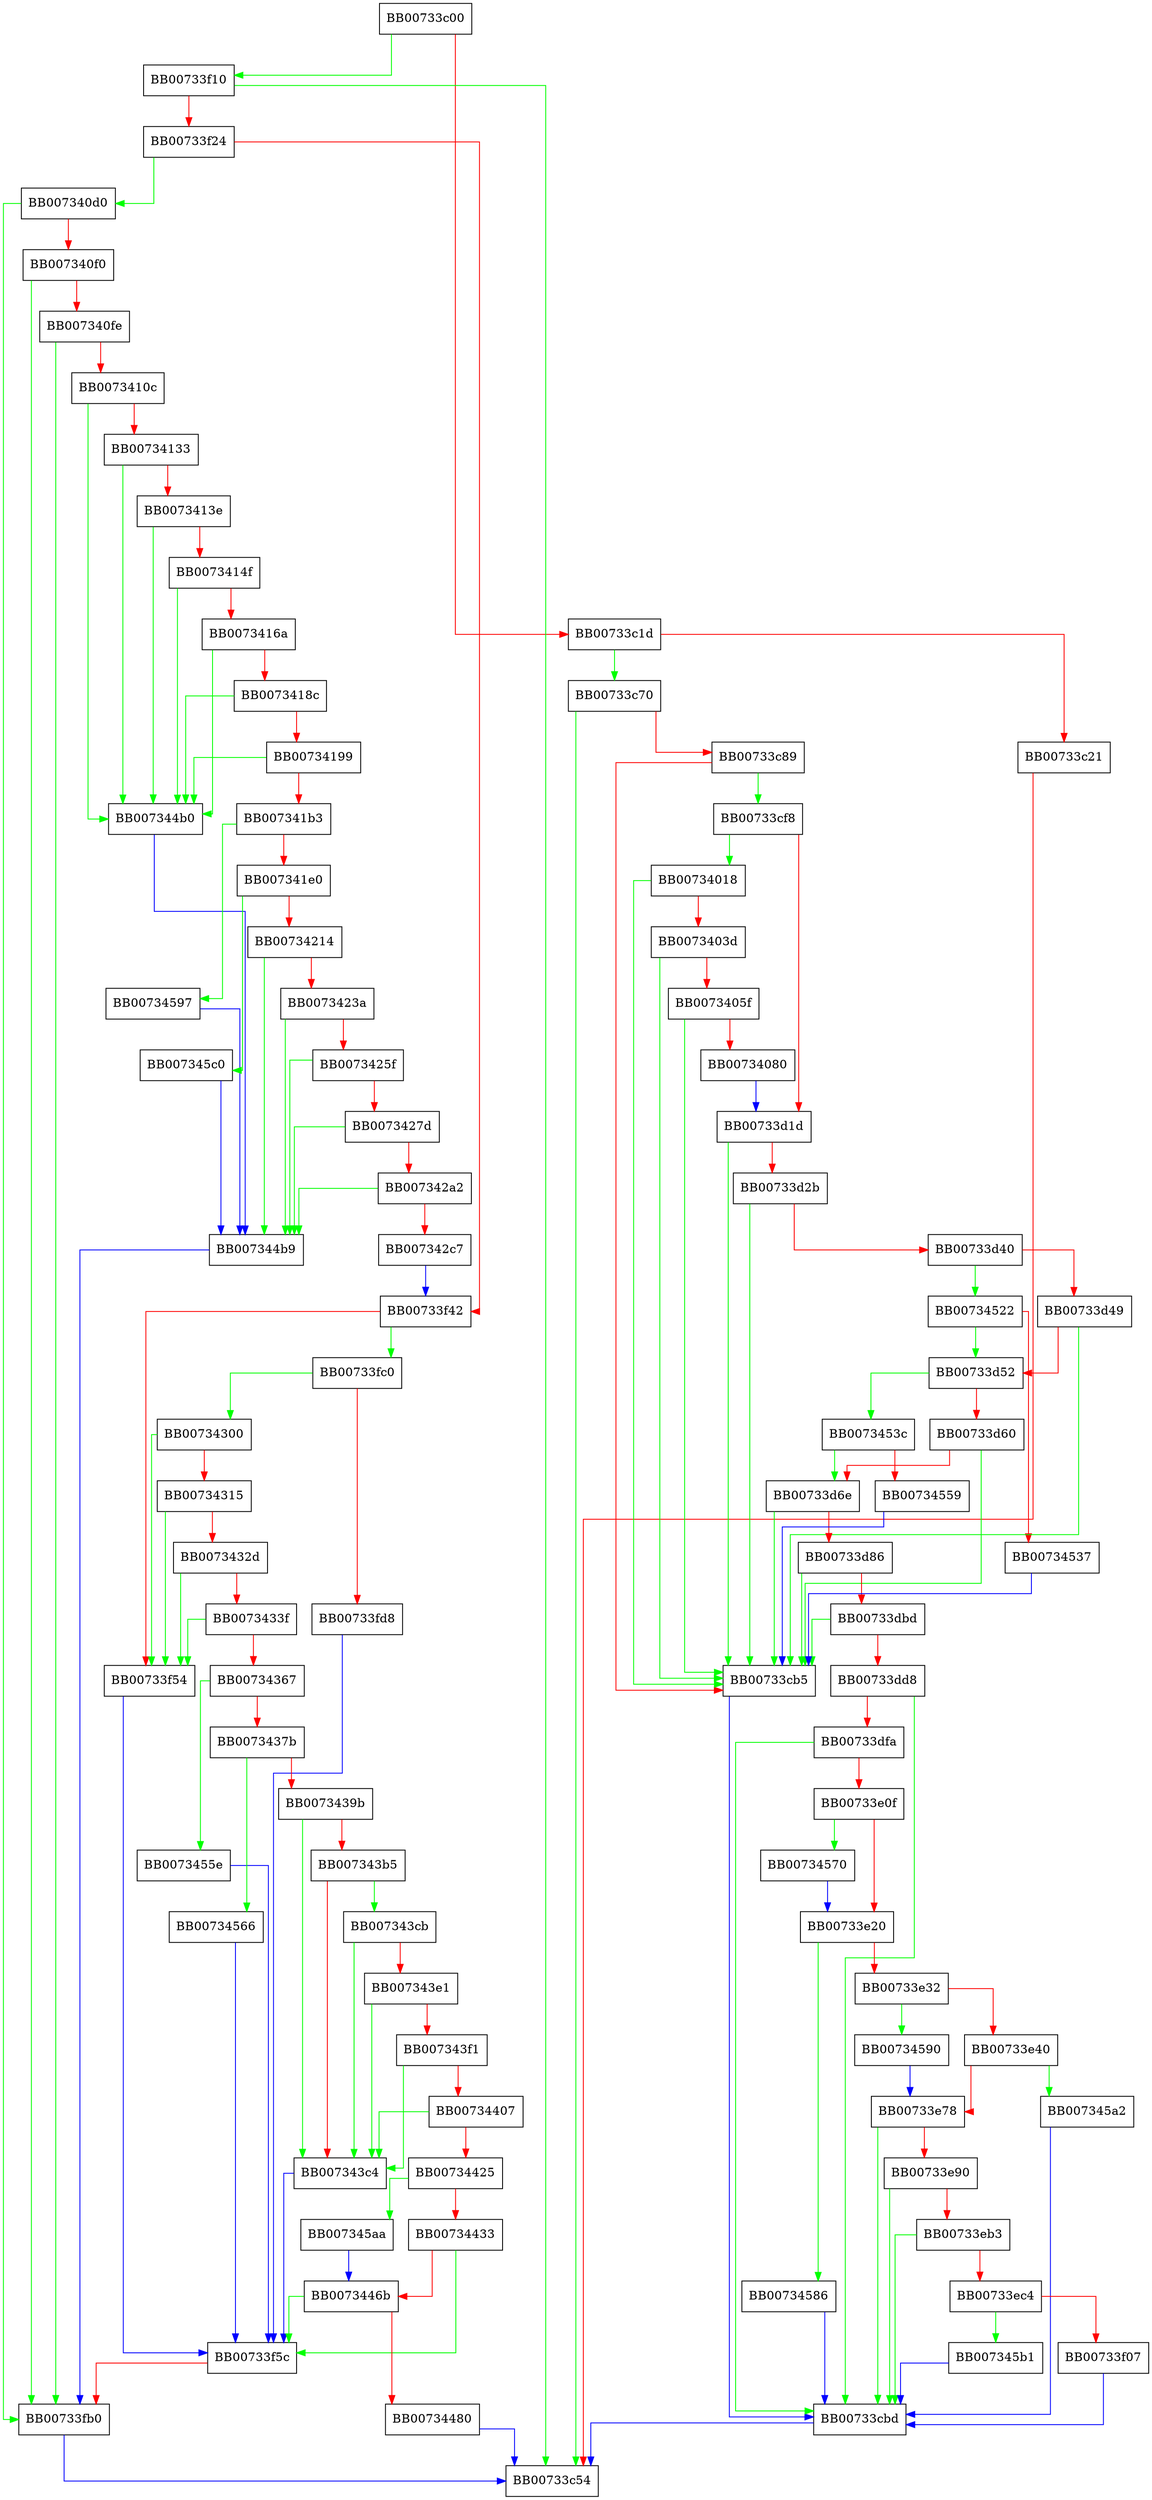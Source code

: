 digraph ossl_cms_dh_envelope {
  node [shape="box"];
  graph [splines=ortho];
  BB00733c00 -> BB00733f10 [color="green"];
  BB00733c00 -> BB00733c1d [color="red"];
  BB00733c1d -> BB00733c70 [color="green"];
  BB00733c1d -> BB00733c21 [color="red"];
  BB00733c21 -> BB00733c54 [color="red"];
  BB00733c70 -> BB00733c54 [color="green"];
  BB00733c70 -> BB00733c89 [color="red"];
  BB00733c89 -> BB00733cf8 [color="green"];
  BB00733c89 -> BB00733cb5 [color="red"];
  BB00733cb5 -> BB00733cbd [color="blue"];
  BB00733cbd -> BB00733c54 [color="blue"];
  BB00733cf8 -> BB00734018 [color="green"];
  BB00733cf8 -> BB00733d1d [color="red"];
  BB00733d1d -> BB00733cb5 [color="green"];
  BB00733d1d -> BB00733d2b [color="red"];
  BB00733d2b -> BB00733cb5 [color="green"];
  BB00733d2b -> BB00733d40 [color="red"];
  BB00733d40 -> BB00734522 [color="green"];
  BB00733d40 -> BB00733d49 [color="red"];
  BB00733d49 -> BB00733cb5 [color="green"];
  BB00733d49 -> BB00733d52 [color="red"];
  BB00733d52 -> BB0073453c [color="green"];
  BB00733d52 -> BB00733d60 [color="red"];
  BB00733d60 -> BB00733cb5 [color="green"];
  BB00733d60 -> BB00733d6e [color="red"];
  BB00733d6e -> BB00733cb5 [color="green"];
  BB00733d6e -> BB00733d86 [color="red"];
  BB00733d86 -> BB00733cb5 [color="green"];
  BB00733d86 -> BB00733dbd [color="red"];
  BB00733dbd -> BB00733cb5 [color="green"];
  BB00733dbd -> BB00733dd8 [color="red"];
  BB00733dd8 -> BB00733cbd [color="green"];
  BB00733dd8 -> BB00733dfa [color="red"];
  BB00733dfa -> BB00733cbd [color="green"];
  BB00733dfa -> BB00733e0f [color="red"];
  BB00733e0f -> BB00734570 [color="green"];
  BB00733e0f -> BB00733e20 [color="red"];
  BB00733e20 -> BB00734586 [color="green"];
  BB00733e20 -> BB00733e32 [color="red"];
  BB00733e32 -> BB00734590 [color="green"];
  BB00733e32 -> BB00733e40 [color="red"];
  BB00733e40 -> BB007345a2 [color="green"];
  BB00733e40 -> BB00733e78 [color="red"];
  BB00733e78 -> BB00733cbd [color="green"];
  BB00733e78 -> BB00733e90 [color="red"];
  BB00733e90 -> BB00733cbd [color="green"];
  BB00733e90 -> BB00733eb3 [color="red"];
  BB00733eb3 -> BB00733cbd [color="green"];
  BB00733eb3 -> BB00733ec4 [color="red"];
  BB00733ec4 -> BB007345b1 [color="green"];
  BB00733ec4 -> BB00733f07 [color="red"];
  BB00733f07 -> BB00733cbd [color="blue"];
  BB00733f10 -> BB00733c54 [color="green"];
  BB00733f10 -> BB00733f24 [color="red"];
  BB00733f24 -> BB007340d0 [color="green"];
  BB00733f24 -> BB00733f42 [color="red"];
  BB00733f42 -> BB00733fc0 [color="green"];
  BB00733f42 -> BB00733f54 [color="red"];
  BB00733f54 -> BB00733f5c [color="blue"];
  BB00733f5c -> BB00733fb0 [color="red"];
  BB00733fb0 -> BB00733c54 [color="blue"];
  BB00733fc0 -> BB00734300 [color="green"];
  BB00733fc0 -> BB00733fd8 [color="red"];
  BB00733fd8 -> BB00733f5c [color="blue"];
  BB00734018 -> BB00733cb5 [color="green"];
  BB00734018 -> BB0073403d [color="red"];
  BB0073403d -> BB00733cb5 [color="green"];
  BB0073403d -> BB0073405f [color="red"];
  BB0073405f -> BB00733cb5 [color="green"];
  BB0073405f -> BB00734080 [color="red"];
  BB00734080 -> BB00733d1d [color="blue"];
  BB007340d0 -> BB00733fb0 [color="green"];
  BB007340d0 -> BB007340f0 [color="red"];
  BB007340f0 -> BB00733fb0 [color="green"];
  BB007340f0 -> BB007340fe [color="red"];
  BB007340fe -> BB00733fb0 [color="green"];
  BB007340fe -> BB0073410c [color="red"];
  BB0073410c -> BB007344b0 [color="green"];
  BB0073410c -> BB00734133 [color="red"];
  BB00734133 -> BB007344b0 [color="green"];
  BB00734133 -> BB0073413e [color="red"];
  BB0073413e -> BB007344b0 [color="green"];
  BB0073413e -> BB0073414f [color="red"];
  BB0073414f -> BB007344b0 [color="green"];
  BB0073414f -> BB0073416a [color="red"];
  BB0073416a -> BB007344b0 [color="green"];
  BB0073416a -> BB0073418c [color="red"];
  BB0073418c -> BB007344b0 [color="green"];
  BB0073418c -> BB00734199 [color="red"];
  BB00734199 -> BB007344b0 [color="green"];
  BB00734199 -> BB007341b3 [color="red"];
  BB007341b3 -> BB00734597 [color="green"];
  BB007341b3 -> BB007341e0 [color="red"];
  BB007341e0 -> BB007345c0 [color="green"];
  BB007341e0 -> BB00734214 [color="red"];
  BB00734214 -> BB007344b9 [color="green"];
  BB00734214 -> BB0073423a [color="red"];
  BB0073423a -> BB007344b9 [color="green"];
  BB0073423a -> BB0073425f [color="red"];
  BB0073425f -> BB007344b9 [color="green"];
  BB0073425f -> BB0073427d [color="red"];
  BB0073427d -> BB007344b9 [color="green"];
  BB0073427d -> BB007342a2 [color="red"];
  BB007342a2 -> BB007344b9 [color="green"];
  BB007342a2 -> BB007342c7 [color="red"];
  BB007342c7 -> BB00733f42 [color="blue"];
  BB00734300 -> BB00733f54 [color="green"];
  BB00734300 -> BB00734315 [color="red"];
  BB00734315 -> BB00733f54 [color="green"];
  BB00734315 -> BB0073432d [color="red"];
  BB0073432d -> BB00733f54 [color="green"];
  BB0073432d -> BB0073433f [color="red"];
  BB0073433f -> BB00733f54 [color="green"];
  BB0073433f -> BB00734367 [color="red"];
  BB00734367 -> BB0073455e [color="green"];
  BB00734367 -> BB0073437b [color="red"];
  BB0073437b -> BB00734566 [color="green"];
  BB0073437b -> BB0073439b [color="red"];
  BB0073439b -> BB007343c4 [color="green"];
  BB0073439b -> BB007343b5 [color="red"];
  BB007343b5 -> BB007343cb [color="green"];
  BB007343b5 -> BB007343c4 [color="red"];
  BB007343c4 -> BB00733f5c [color="blue"];
  BB007343cb -> BB007343c4 [color="green"];
  BB007343cb -> BB007343e1 [color="red"];
  BB007343e1 -> BB007343c4 [color="green"];
  BB007343e1 -> BB007343f1 [color="red"];
  BB007343f1 -> BB007343c4 [color="green"];
  BB007343f1 -> BB00734407 [color="red"];
  BB00734407 -> BB007343c4 [color="green"];
  BB00734407 -> BB00734425 [color="red"];
  BB00734425 -> BB007345aa [color="green"];
  BB00734425 -> BB00734433 [color="red"];
  BB00734433 -> BB00733f5c [color="green"];
  BB00734433 -> BB0073446b [color="red"];
  BB0073446b -> BB00733f5c [color="green"];
  BB0073446b -> BB00734480 [color="red"];
  BB00734480 -> BB00733c54 [color="blue"];
  BB007344b0 -> BB007344b9 [color="blue"];
  BB007344b9 -> BB00733fb0 [color="blue"];
  BB00734522 -> BB00733d52 [color="green"];
  BB00734522 -> BB00734537 [color="red"];
  BB00734537 -> BB00733cb5 [color="blue"];
  BB0073453c -> BB00733d6e [color="green"];
  BB0073453c -> BB00734559 [color="red"];
  BB00734559 -> BB00733cb5 [color="blue"];
  BB0073455e -> BB00733f5c [color="blue"];
  BB00734566 -> BB00733f5c [color="blue"];
  BB00734570 -> BB00733e20 [color="blue"];
  BB00734586 -> BB00733cbd [color="blue"];
  BB00734590 -> BB00733e78 [color="blue"];
  BB00734597 -> BB007344b9 [color="blue"];
  BB007345a2 -> BB00733cbd [color="blue"];
  BB007345aa -> BB0073446b [color="blue"];
  BB007345b1 -> BB00733cbd [color="blue"];
  BB007345c0 -> BB007344b9 [color="blue"];
}